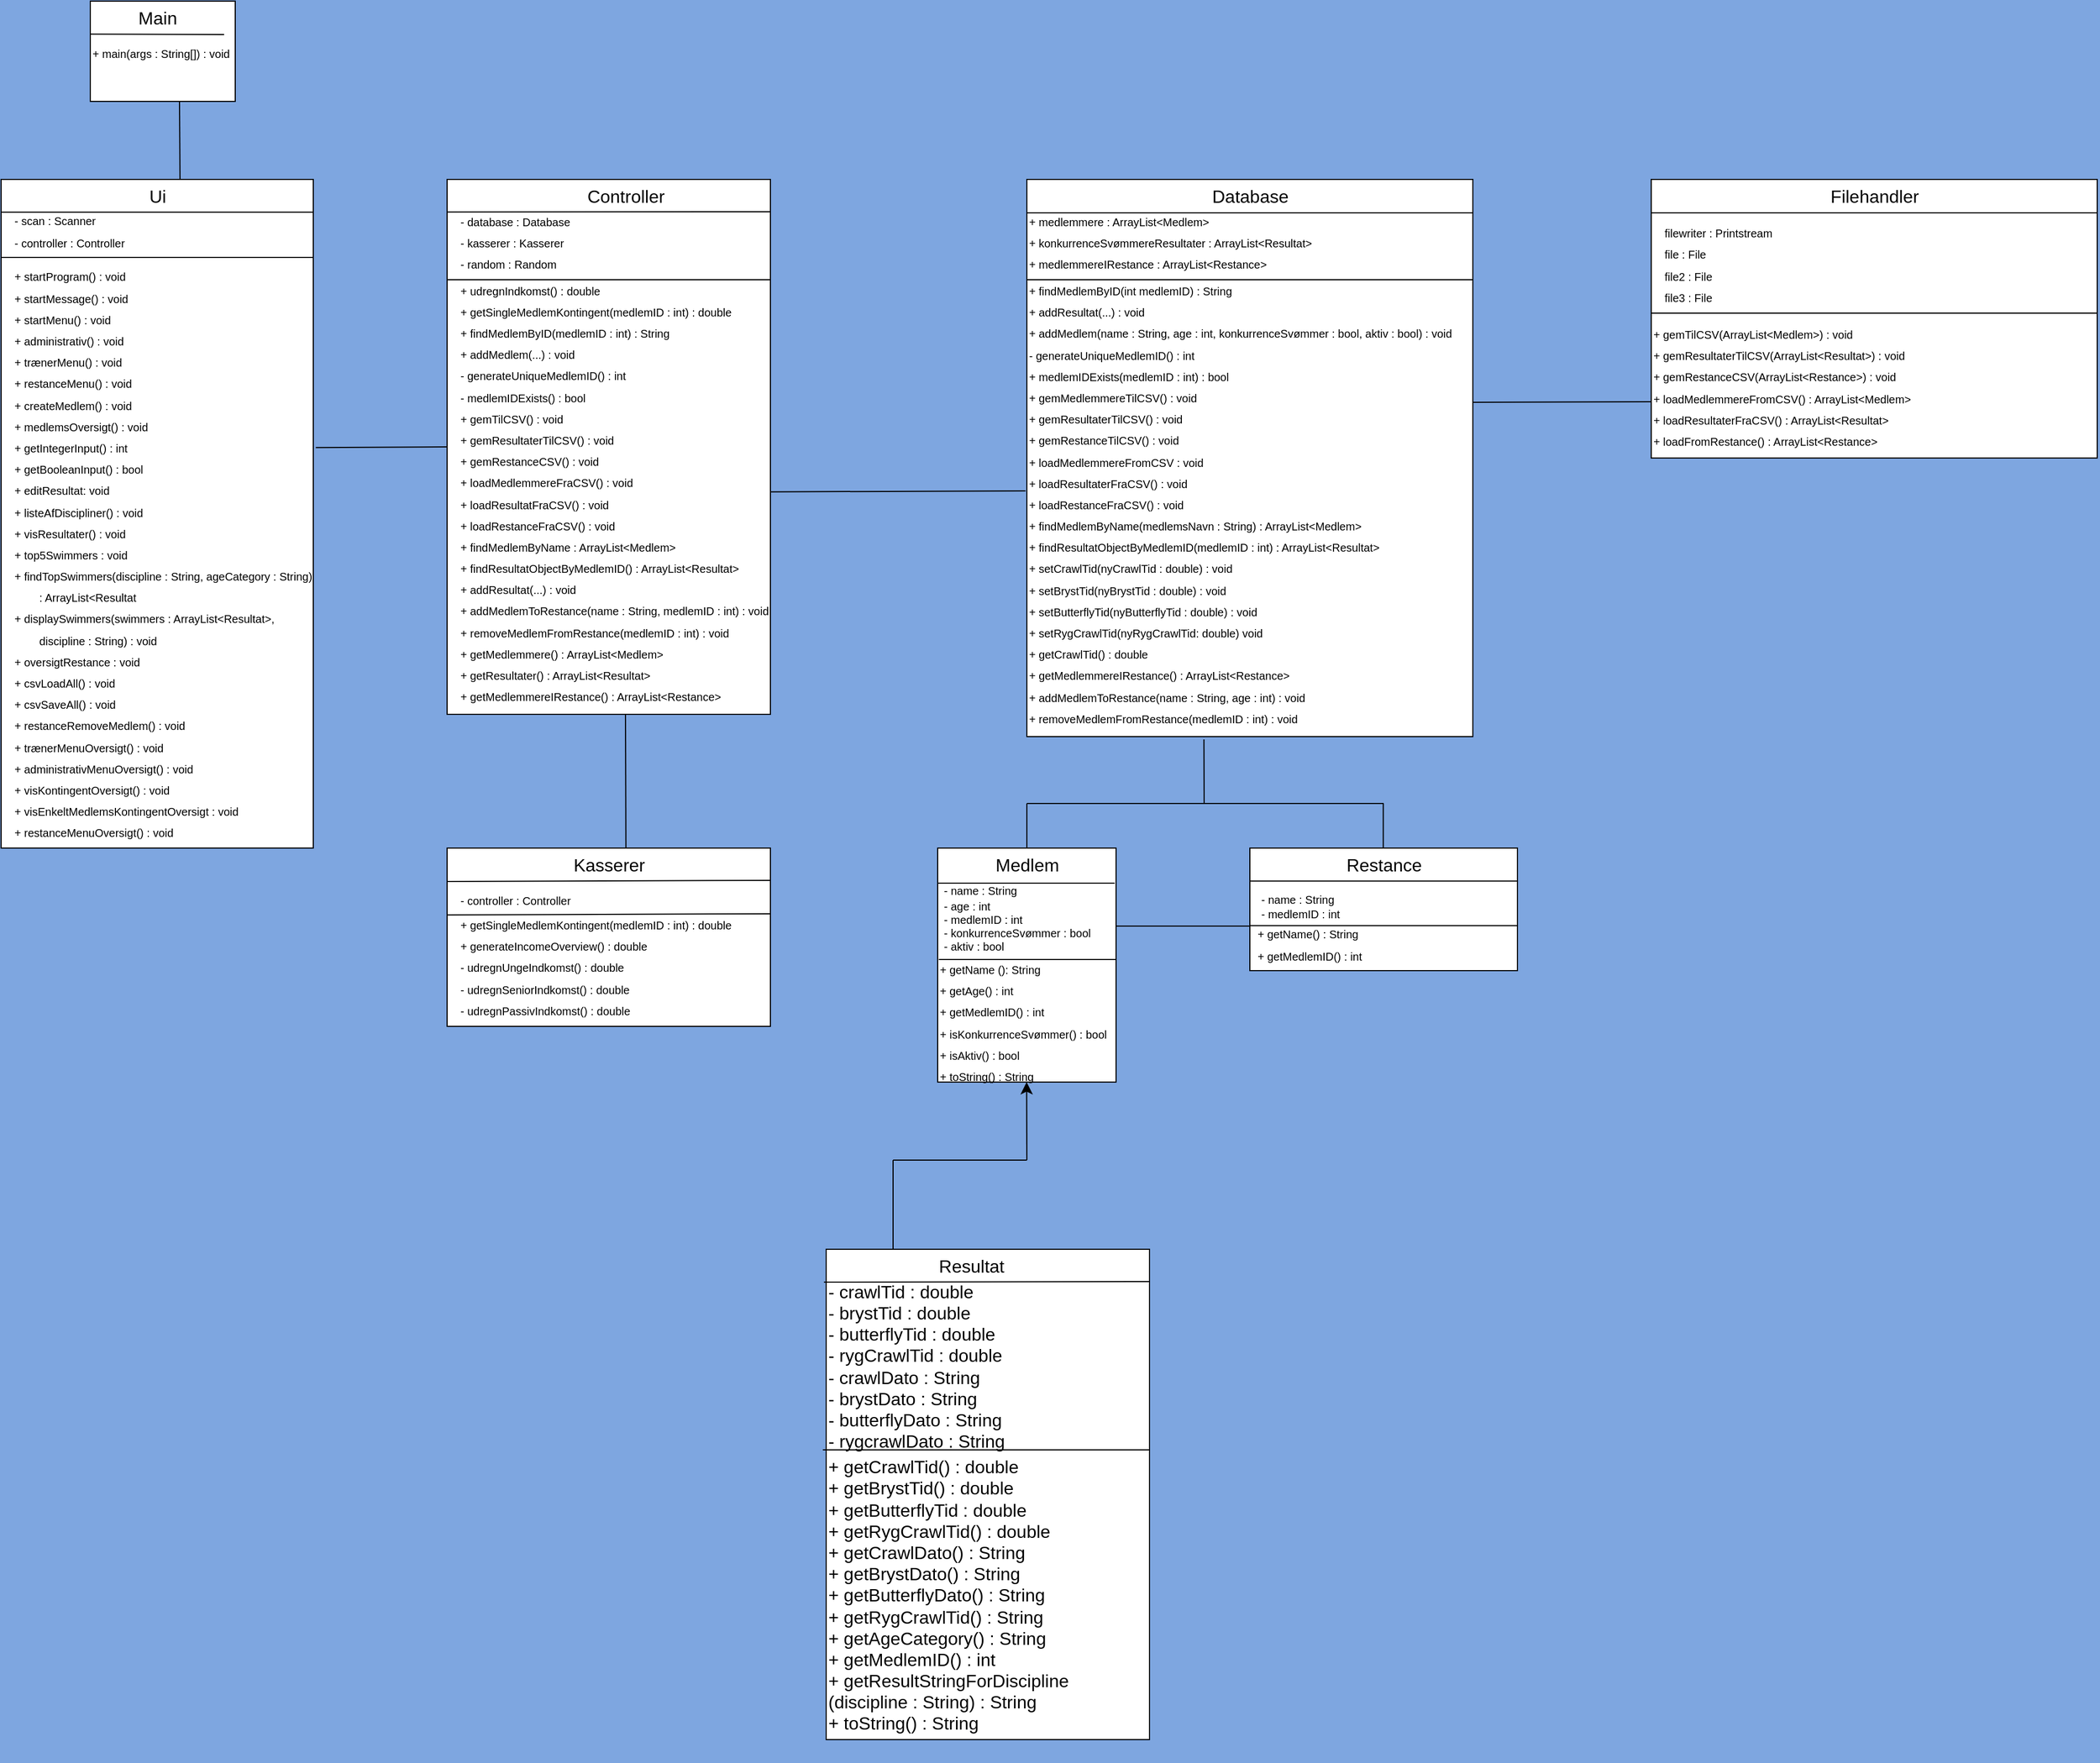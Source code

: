 <mxfile version="22.1.6" type="device">
  <diagram name="Side-1" id="_kynnS5xHy-yXZrAG_Ny">
    <mxGraphModel dx="3585" dy="2405" grid="0" gridSize="10" guides="1" tooltips="1" connect="1" arrows="1" fold="1" page="0" pageScale="1" pageWidth="827" pageHeight="1169" background="#7EA6E0" math="0" shadow="0">
      <root>
        <mxCell id="0" />
        <mxCell id="1" parent="0" />
        <mxCell id="GoVWbZMdBhOil8Ci3U0w-1" value="" style="rounded=0;whiteSpace=wrap;html=1;fontSize=16;" vertex="1" parent="1">
          <mxGeometry y="200" width="160" height="210" as="geometry" />
        </mxCell>
        <mxCell id="GoVWbZMdBhOil8Ci3U0w-2" value="Medlem" style="text;html=1;align=center;verticalAlign=middle;resizable=0;points=[];autosize=1;strokeColor=none;fillColor=none;fontSize=16;" vertex="1" parent="1">
          <mxGeometry x="40" y="200" width="80" height="30" as="geometry" />
        </mxCell>
        <mxCell id="GoVWbZMdBhOil8Ci3U0w-3" value="" style="endArrow=none;html=1;rounded=0;fontSize=12;startSize=8;endSize=8;curved=1;exitX=0;exitY=0.15;exitDx=0;exitDy=0;exitPerimeter=0;entryX=0.992;entryY=0.15;entryDx=0;entryDy=0;entryPerimeter=0;" edge="1" parent="1" source="GoVWbZMdBhOil8Ci3U0w-1" target="GoVWbZMdBhOil8Ci3U0w-1">
          <mxGeometry width="50" height="50" relative="1" as="geometry">
            <mxPoint x="120" y="230" as="sourcePoint" />
            <mxPoint x="170" y="180" as="targetPoint" />
          </mxGeometry>
        </mxCell>
        <mxCell id="GoVWbZMdBhOil8Ci3U0w-4" value="&lt;div style=&quot;text-align: left;&quot;&gt;&lt;span style=&quot;font-size: 10px; background-color: initial;&quot;&gt;- name : String&lt;/span&gt;&lt;/div&gt;&lt;font style=&quot;font-size: 10px;&quot;&gt;&lt;div style=&quot;text-align: left;&quot;&gt;&lt;span style=&quot;background-color: initial;&quot;&gt;- age : int&lt;/span&gt;&lt;/div&gt;&lt;div style=&quot;text-align: left;&quot;&gt;&lt;span style=&quot;background-color: initial;&quot;&gt;- medlemID : int&lt;/span&gt;&lt;/div&gt;&lt;div style=&quot;text-align: left;&quot;&gt;&lt;span style=&quot;background-color: initial;&quot;&gt;- konkurrenceSvømmer : bool&lt;/span&gt;&lt;/div&gt;&lt;div style=&quot;text-align: left;&quot;&gt;&lt;span style=&quot;background-color: initial;&quot;&gt;- aktiv : bool&lt;/span&gt;&lt;/div&gt;&lt;br&gt;&lt;/font&gt;" style="text;html=1;align=center;verticalAlign=middle;resizable=0;points=[];autosize=1;strokeColor=none;fillColor=none;fontSize=16;" vertex="1" parent="1">
          <mxGeometry x="-9" y="220" width="160" height="100" as="geometry" />
        </mxCell>
        <mxCell id="GoVWbZMdBhOil8Ci3U0w-10" value="" style="endArrow=none;html=1;rounded=0;fontSize=12;startSize=8;endSize=8;curved=1;exitX=0;exitY=0.15;exitDx=0;exitDy=0;exitPerimeter=0;entryX=0.992;entryY=0.15;entryDx=0;entryDy=0;entryPerimeter=0;" edge="1" parent="1">
          <mxGeometry width="50" height="50" relative="1" as="geometry">
            <mxPoint x="1" y="300.0" as="sourcePoint" />
            <mxPoint x="160" y="300.0" as="targetPoint" />
          </mxGeometry>
        </mxCell>
        <mxCell id="GoVWbZMdBhOil8Ci3U0w-12" value="&lt;font style=&quot;font-size: 10px;&quot;&gt;+ getName (): String&lt;br&gt;+ getAge() : int&lt;br&gt;+ getMedlemID() : int&lt;br&gt;+ isKonkurrenceSvømmer() : bool&lt;br&gt;+ isAktiv() : bool&lt;br&gt;+ toString() : String&lt;br&gt;&lt;/font&gt;" style="text;html=1;align=left;verticalAlign=middle;resizable=0;points=[];autosize=1;strokeColor=none;fillColor=none;fontSize=16;" vertex="1" parent="1">
          <mxGeometry y="290" width="170" height="130" as="geometry" />
        </mxCell>
        <mxCell id="GoVWbZMdBhOil8Ci3U0w-13" value="" style="endArrow=classic;html=1;rounded=0;fontSize=12;startSize=8;endSize=8;curved=1;entryX=0.468;entryY=0.986;entryDx=0;entryDy=0;entryPerimeter=0;" edge="1" parent="1">
          <mxGeometry width="50" height="50" relative="1" as="geometry">
            <mxPoint x="80" y="480" as="sourcePoint" />
            <mxPoint x="79.78" y="410.0" as="targetPoint" />
          </mxGeometry>
        </mxCell>
        <mxCell id="GoVWbZMdBhOil8Ci3U0w-14" value="" style="endArrow=none;html=1;rounded=0;fontSize=12;startSize=8;endSize=8;curved=1;" edge="1" parent="1">
          <mxGeometry width="50" height="50" relative="1" as="geometry">
            <mxPoint x="-40" y="480" as="sourcePoint" />
            <mxPoint x="80" y="480" as="targetPoint" />
          </mxGeometry>
        </mxCell>
        <mxCell id="GoVWbZMdBhOil8Ci3U0w-15" value="" style="endArrow=none;html=1;rounded=0;fontSize=12;startSize=8;endSize=8;curved=1;" edge="1" parent="1">
          <mxGeometry width="50" height="50" relative="1" as="geometry">
            <mxPoint x="-40" y="480" as="sourcePoint" />
            <mxPoint x="-40" y="560" as="targetPoint" />
          </mxGeometry>
        </mxCell>
        <mxCell id="GoVWbZMdBhOil8Ci3U0w-16" value="" style="whiteSpace=wrap;html=1;fontSize=16;" vertex="1" parent="1">
          <mxGeometry x="-100" y="560" width="290" height="440" as="geometry" />
        </mxCell>
        <mxCell id="GoVWbZMdBhOil8Ci3U0w-17" value="Resultat" style="text;html=1;align=center;verticalAlign=middle;resizable=0;points=[];autosize=1;strokeColor=none;fillColor=none;fontSize=16;" vertex="1" parent="1">
          <mxGeometry x="-10" y="560" width="80" height="30" as="geometry" />
        </mxCell>
        <mxCell id="GoVWbZMdBhOil8Ci3U0w-19" value="- crawlTid : double&lt;br&gt;- brystTid : double&lt;br&gt;- butterflyTid : double&lt;br&gt;- rygCrawlTid : double&lt;br&gt;- crawlDato : String&lt;br&gt;- brystDato : String&lt;br&gt;- butterflyDato : String&lt;br&gt;- rygcrawlDato : String" style="text;html=1;align=left;verticalAlign=middle;resizable=0;points=[];autosize=1;strokeColor=none;fillColor=none;fontSize=16;" vertex="1" parent="1">
          <mxGeometry x="-100" y="580" width="180" height="170" as="geometry" />
        </mxCell>
        <mxCell id="GoVWbZMdBhOil8Ci3U0w-21" value="" style="endArrow=none;html=1;rounded=0;fontSize=12;startSize=8;endSize=8;curved=1;exitX=-0.009;exitY=0.086;exitDx=0;exitDy=0;exitPerimeter=0;entryX=0.999;entryY=0.409;entryDx=0;entryDy=0;entryPerimeter=0;" edge="1" parent="1" target="GoVWbZMdBhOil8Ci3U0w-16">
          <mxGeometry width="50" height="50" relative="1" as="geometry">
            <mxPoint x="-103" y="740" as="sourcePoint" />
            <mxPoint x="190" y="740" as="targetPoint" />
          </mxGeometry>
        </mxCell>
        <mxCell id="GoVWbZMdBhOil8Ci3U0w-22" value="+ getCrawlTid() : double&lt;br&gt;+ getBrystTid() : double&lt;br&gt;+ getButterflyTid : double&lt;br&gt;+ getRygCrawlTid() : double&lt;br&gt;+ getCrawlDato() : String&lt;br&gt;+ getBrystDato() : String&lt;br&gt;+ getButterflyDato() : String&lt;br&gt;+ getRygCrawlTid() : String&lt;br&gt;+ getAgeCategory() : String&lt;br&gt;+ getMedlemID() : int&lt;br&gt;+ getResultStringForDiscipline&lt;br&gt;(discipline : String) : String&lt;br&gt;+ toString() : String&lt;br&gt;&amp;nbsp;" style="text;html=1;align=left;verticalAlign=middle;resizable=0;points=[];autosize=1;strokeColor=none;fillColor=none;fontSize=16;" vertex="1" parent="1">
          <mxGeometry x="-100" y="740" width="240" height="280" as="geometry" />
        </mxCell>
        <mxCell id="GoVWbZMdBhOil8Ci3U0w-23" value="" style="rounded=0;whiteSpace=wrap;html=1;fontSize=16;" vertex="1" parent="1">
          <mxGeometry x="280" y="200" width="240" height="110" as="geometry" />
        </mxCell>
        <mxCell id="GoVWbZMdBhOil8Ci3U0w-24" value="Restance" style="text;html=1;align=center;verticalAlign=middle;resizable=0;points=[];autosize=1;strokeColor=none;fillColor=none;fontSize=16;" vertex="1" parent="1">
          <mxGeometry x="355" y="200" width="90" height="30" as="geometry" />
        </mxCell>
        <mxCell id="GoVWbZMdBhOil8Ci3U0w-26" value="&lt;div style=&quot;text-align: left;&quot;&gt;&lt;span style=&quot;font-size: 10px; background-color: initial;&quot;&gt;- name : String&lt;/span&gt;&lt;/div&gt;&lt;font style=&quot;font-size: 10px;&quot;&gt;&lt;div style=&quot;text-align: left;&quot;&gt;&lt;span style=&quot;background-color: initial;&quot;&gt;- medlemID : int&lt;/span&gt;&lt;/div&gt;&lt;/font&gt;" style="text;html=1;align=center;verticalAlign=middle;resizable=0;points=[];autosize=1;strokeColor=none;fillColor=none;fontSize=16;" vertex="1" parent="1">
          <mxGeometry x="280" y="230" width="90" height="40" as="geometry" />
        </mxCell>
        <mxCell id="GoVWbZMdBhOil8Ci3U0w-29" value="&lt;span style=&quot;font-size: 10px;&quot;&gt;+ getName() : String&lt;br&gt;+ getMedlemID() : int&lt;br&gt;&lt;/span&gt;" style="text;html=1;align=left;verticalAlign=middle;resizable=0;points=[];autosize=1;strokeColor=none;fillColor=none;fontSize=16;" vertex="1" parent="1">
          <mxGeometry x="285" y="260" width="120" height="50" as="geometry" />
        </mxCell>
        <mxCell id="GoVWbZMdBhOil8Ci3U0w-31" value="" style="endArrow=none;html=1;rounded=0;fontSize=12;startSize=8;endSize=8;curved=1;" edge="1" parent="1">
          <mxGeometry width="50" height="50" relative="1" as="geometry">
            <mxPoint x="280" y="229.65" as="sourcePoint" />
            <mxPoint x="520" y="229.65" as="targetPoint" />
          </mxGeometry>
        </mxCell>
        <mxCell id="GoVWbZMdBhOil8Ci3U0w-32" value="" style="endArrow=none;html=1;rounded=0;fontSize=12;startSize=8;endSize=8;curved=1;" edge="1" parent="1">
          <mxGeometry width="50" height="50" relative="1" as="geometry">
            <mxPoint x="280" y="269.65" as="sourcePoint" />
            <mxPoint x="520" y="269.65" as="targetPoint" />
          </mxGeometry>
        </mxCell>
        <mxCell id="GoVWbZMdBhOil8Ci3U0w-33" value="" style="endArrow=none;html=1;rounded=0;fontSize=12;startSize=8;endSize=8;curved=1;" edge="1" parent="1">
          <mxGeometry width="50" height="50" relative="1" as="geometry">
            <mxPoint x="160" y="270" as="sourcePoint" />
            <mxPoint x="280" y="270" as="targetPoint" />
          </mxGeometry>
        </mxCell>
        <mxCell id="GoVWbZMdBhOil8Ci3U0w-34" value="" style="rounded=0;whiteSpace=wrap;html=1;fontSize=16;" vertex="1" parent="1">
          <mxGeometry x="80" y="-400" width="400" height="500" as="geometry" />
        </mxCell>
        <mxCell id="GoVWbZMdBhOil8Ci3U0w-35" value="Database" style="text;html=1;align=center;verticalAlign=middle;resizable=0;points=[];autosize=1;strokeColor=none;fillColor=none;fontSize=16;" vertex="1" parent="1">
          <mxGeometry x="235" y="-400" width="90" height="30" as="geometry" />
        </mxCell>
        <mxCell id="GoVWbZMdBhOil8Ci3U0w-37" value="" style="endArrow=none;html=1;rounded=0;fontSize=12;startSize=8;endSize=8;curved=1;" edge="1" parent="1">
          <mxGeometry width="50" height="50" relative="1" as="geometry">
            <mxPoint x="80" y="-370" as="sourcePoint" />
            <mxPoint x="480" y="-370" as="targetPoint" />
          </mxGeometry>
        </mxCell>
        <mxCell id="GoVWbZMdBhOil8Ci3U0w-38" value="&lt;span style=&quot;font-size: 10px;&quot;&gt;+ medlemmere : ArrayList&amp;lt;Medlem&amp;gt;&lt;br&gt;+ konkurrenceSvømmereResultater : ArrayList&amp;lt;Resultat&amp;gt;&lt;br&gt;+ medlemmereIRestance : ArrayList&amp;lt;Restance&amp;gt;&lt;br&gt;&lt;/span&gt;" style="text;html=1;align=left;verticalAlign=middle;resizable=0;points=[];autosize=1;strokeColor=none;fillColor=none;fontSize=16;" vertex="1" parent="1">
          <mxGeometry x="80" y="-380" width="280" height="70" as="geometry" />
        </mxCell>
        <mxCell id="GoVWbZMdBhOil8Ci3U0w-39" value="" style="endArrow=none;html=1;rounded=0;fontSize=12;startSize=8;endSize=8;curved=1;" edge="1" parent="1">
          <mxGeometry width="50" height="50" relative="1" as="geometry">
            <mxPoint x="80" y="-310" as="sourcePoint" />
            <mxPoint x="480" y="-310" as="targetPoint" />
          </mxGeometry>
        </mxCell>
        <mxCell id="GoVWbZMdBhOil8Ci3U0w-40" value="&lt;font style=&quot;font-size: 10px;&quot;&gt;+ findMedlemByID(int medlemID) : String&lt;br&gt;+ addResultat(...) : void&lt;br&gt;+ addMedlem(name : String, age : int, konkurrenceSvømmer : bool, aktiv : bool) : void&lt;br&gt;- generateUniqueMedlemID() : int&lt;br&gt;+ medlemIDExists(medlemID : int) : bool&lt;br&gt;+ gemMedlemmereTilCSV() : void&lt;br&gt;+ gemResultaterTilCSV() : void&lt;br&gt;+ gemRestanceTilCSV() : void&lt;br&gt;+ loadMedlemmereFromCSV : void&lt;br&gt;+ loadResultaterFraCSV() : void&lt;br&gt;+ loadRestanceFraCSV() : void&lt;br&gt;+ findMedlemByName(medlemsNavn : String) : ArrayList&amp;lt;Medlem&amp;gt;&lt;br&gt;+ findResultatObjectByMedlemID(medlemID : int) : ArrayList&amp;lt;Resultat&amp;gt;&lt;br&gt;+ setCrawlTid(nyCrawlTid : double) : void&lt;br&gt;+ setBrystTid(nyBrystTid : double) : void&lt;br&gt;+ setButterflyTid(nyButterflyTid : double) : void&lt;br&gt;+ setRygCrawlTid(nyRygCrawlTid: double) void&lt;br&gt;+ getCrawlTid() : double&lt;br&gt;+ getMedlemmereIRestance() : ArrayList&amp;lt;Restance&amp;gt;&lt;br&gt;+ addMedlemToRestance(name : String, age : int) : void&lt;br&gt;+ removeMedlemFromRestance(medlemID : int) : void&amp;nbsp;&lt;br&gt;&lt;/font&gt;" style="text;html=1;align=left;verticalAlign=middle;resizable=0;points=[];autosize=1;strokeColor=none;fillColor=none;fontSize=16;" vertex="1" parent="1">
          <mxGeometry x="80" y="-320" width="400" height="420" as="geometry" />
        </mxCell>
        <mxCell id="GoVWbZMdBhOil8Ci3U0w-42" value="" style="endArrow=none;html=1;rounded=0;fontSize=12;startSize=8;endSize=8;curved=1;" edge="1" parent="1">
          <mxGeometry width="50" height="50" relative="1" as="geometry">
            <mxPoint x="80" y="200" as="sourcePoint" />
            <mxPoint x="80" y="160" as="targetPoint" />
          </mxGeometry>
        </mxCell>
        <mxCell id="GoVWbZMdBhOil8Ci3U0w-43" value="" style="endArrow=none;html=1;rounded=0;fontSize=12;startSize=8;endSize=8;curved=1;" edge="1" parent="1">
          <mxGeometry width="50" height="50" relative="1" as="geometry">
            <mxPoint x="399.67" y="200" as="sourcePoint" />
            <mxPoint x="399.67" y="160" as="targetPoint" />
          </mxGeometry>
        </mxCell>
        <mxCell id="GoVWbZMdBhOil8Ci3U0w-44" value="" style="endArrow=none;html=1;rounded=0;fontSize=12;startSize=8;endSize=8;curved=1;" edge="1" parent="1">
          <mxGeometry width="50" height="50" relative="1" as="geometry">
            <mxPoint x="80" y="160" as="sourcePoint" />
            <mxPoint x="240" y="160" as="targetPoint" />
          </mxGeometry>
        </mxCell>
        <mxCell id="GoVWbZMdBhOil8Ci3U0w-45" value="" style="endArrow=none;html=1;rounded=0;fontSize=12;startSize=8;endSize=8;curved=1;entryX=0.397;entryY=1.006;entryDx=0;entryDy=0;entryPerimeter=0;" edge="1" parent="1" target="GoVWbZMdBhOil8Ci3U0w-40">
          <mxGeometry width="50" height="50" relative="1" as="geometry">
            <mxPoint x="239" y="160" as="sourcePoint" />
            <mxPoint x="270" y="90" as="targetPoint" />
          </mxGeometry>
        </mxCell>
        <mxCell id="GoVWbZMdBhOil8Ci3U0w-46" value="" style="endArrow=none;html=1;rounded=0;fontSize=12;startSize=8;endSize=8;curved=1;" edge="1" parent="1">
          <mxGeometry width="50" height="50" relative="1" as="geometry">
            <mxPoint x="240" y="160" as="sourcePoint" />
            <mxPoint x="400" y="160" as="targetPoint" />
          </mxGeometry>
        </mxCell>
        <mxCell id="GoVWbZMdBhOil8Ci3U0w-48" value="" style="endArrow=none;html=1;rounded=0;fontSize=12;startSize=8;endSize=8;curved=1;exitX=-0.009;exitY=0.086;exitDx=0;exitDy=0;exitPerimeter=0;" edge="1" parent="1">
          <mxGeometry width="50" height="50" relative="1" as="geometry">
            <mxPoint x="-102" y="589.49" as="sourcePoint" />
            <mxPoint x="190" y="589" as="targetPoint" />
          </mxGeometry>
        </mxCell>
        <mxCell id="GoVWbZMdBhOil8Ci3U0w-49" value="" style="rounded=0;whiteSpace=wrap;html=1;fontSize=16;" vertex="1" parent="1">
          <mxGeometry x="640" y="-400" width="400" height="250" as="geometry" />
        </mxCell>
        <mxCell id="GoVWbZMdBhOil8Ci3U0w-50" value="" style="endArrow=none;html=1;rounded=0;fontSize=12;startSize=8;endSize=8;curved=1;entryX=-0.002;entryY=0.612;entryDx=0;entryDy=0;entryPerimeter=0;" edge="1" parent="1" target="GoVWbZMdBhOil8Ci3U0w-57">
          <mxGeometry width="50" height="50" relative="1" as="geometry">
            <mxPoint x="480" y="-200" as="sourcePoint" />
            <mxPoint x="880" y="-200" as="targetPoint" />
          </mxGeometry>
        </mxCell>
        <mxCell id="GoVWbZMdBhOil8Ci3U0w-52" value="Filehandler" style="text;html=1;align=center;verticalAlign=middle;resizable=0;points=[];autosize=1;strokeColor=none;fillColor=none;fontSize=16;" vertex="1" parent="1">
          <mxGeometry x="790" y="-400" width="100" height="30" as="geometry" />
        </mxCell>
        <mxCell id="GoVWbZMdBhOil8Ci3U0w-54" value="" style="endArrow=none;html=1;rounded=0;fontSize=12;startSize=8;endSize=8;curved=1;" edge="1" parent="1">
          <mxGeometry width="50" height="50" relative="1" as="geometry">
            <mxPoint x="640" y="-370" as="sourcePoint" />
            <mxPoint x="1040" y="-370" as="targetPoint" />
          </mxGeometry>
        </mxCell>
        <mxCell id="GoVWbZMdBhOil8Ci3U0w-55" value="&lt;font style=&quot;font-size: 10px;&quot;&gt;filewriter : Printstream&lt;br&gt;file : File&lt;br&gt;file2 : File&lt;br&gt;file3 : File&lt;br&gt;&lt;/font&gt;" style="text;html=1;align=left;verticalAlign=middle;resizable=0;points=[];autosize=1;strokeColor=none;fillColor=none;fontSize=16;" vertex="1" parent="1">
          <mxGeometry x="650" y="-370" width="120" height="90" as="geometry" />
        </mxCell>
        <mxCell id="GoVWbZMdBhOil8Ci3U0w-56" value="" style="endArrow=none;html=1;rounded=0;fontSize=12;startSize=8;endSize=8;curved=1;" edge="1" parent="1">
          <mxGeometry width="50" height="50" relative="1" as="geometry">
            <mxPoint x="640" y="-280" as="sourcePoint" />
            <mxPoint x="1040" y="-280" as="targetPoint" />
          </mxGeometry>
        </mxCell>
        <mxCell id="GoVWbZMdBhOil8Ci3U0w-57" value="&lt;font style=&quot;font-size: 10px;&quot;&gt;+ gemTilCSV(ArrayList&amp;lt;Medlem&amp;gt;) : void&lt;br&gt;+ gemResultaterTilCSV(ArrayList&amp;lt;Resultat&amp;gt;) : void&lt;br&gt;+ gemRestanceCSV(ArrayList&amp;lt;Restance&amp;gt;) : void&lt;br&gt;+ loadMedlemmereFromCSV() : ArrayList&amp;lt;Medlem&amp;gt;&lt;br&gt;+ loadResultaterFraCSV() : ArrayList&amp;lt;Resultat&amp;gt;&lt;br&gt;+ loadFromRestance() : ArrayList&amp;lt;Restance&amp;gt;&lt;br&gt;&lt;/font&gt;" style="text;html=1;align=left;verticalAlign=middle;resizable=0;points=[];autosize=1;strokeColor=none;fillColor=none;fontSize=16;" vertex="1" parent="1">
          <mxGeometry x="640" y="-280" width="250" height="130" as="geometry" />
        </mxCell>
        <mxCell id="GoVWbZMdBhOil8Ci3U0w-58" value="" style="rounded=0;whiteSpace=wrap;html=1;fontSize=16;" vertex="1" parent="1">
          <mxGeometry x="-440" y="-400" width="290" height="480" as="geometry" />
        </mxCell>
        <mxCell id="GoVWbZMdBhOil8Ci3U0w-59" value="Controller" style="text;html=1;align=center;verticalAlign=middle;resizable=0;points=[];autosize=1;strokeColor=none;fillColor=none;fontSize=16;" vertex="1" parent="1">
          <mxGeometry x="-325" y="-400" width="90" height="30" as="geometry" />
        </mxCell>
        <mxCell id="GoVWbZMdBhOil8Ci3U0w-60" value="" style="endArrow=none;html=1;rounded=0;fontSize=12;startSize=8;endSize=8;curved=1;" edge="1" parent="1">
          <mxGeometry width="50" height="50" relative="1" as="geometry">
            <mxPoint x="-440" y="-370.77" as="sourcePoint" />
            <mxPoint x="-150" y="-371" as="targetPoint" />
          </mxGeometry>
        </mxCell>
        <mxCell id="GoVWbZMdBhOil8Ci3U0w-61" value="&lt;font style=&quot;font-size: 10px;&quot;&gt;- database : Database&lt;br&gt;- kasserer : Kasserer&lt;br&gt;- random : Random&lt;br&gt;&lt;/font&gt;" style="text;html=1;align=left;verticalAlign=middle;resizable=0;points=[];autosize=1;strokeColor=none;fillColor=none;fontSize=16;" vertex="1" parent="1">
          <mxGeometry x="-430" y="-380" width="120" height="70" as="geometry" />
        </mxCell>
        <mxCell id="GoVWbZMdBhOil8Ci3U0w-63" value="" style="endArrow=none;html=1;rounded=0;fontSize=12;startSize=8;endSize=8;curved=1;" edge="1" parent="1">
          <mxGeometry width="50" height="50" relative="1" as="geometry">
            <mxPoint x="-440" y="-310" as="sourcePoint" />
            <mxPoint x="-150" y="-310" as="targetPoint" />
          </mxGeometry>
        </mxCell>
        <mxCell id="GoVWbZMdBhOil8Ci3U0w-64" value="&lt;font style=&quot;font-size: 10px;&quot;&gt;+ udregnIndkomst() : double&lt;br&gt;+ getSingleMedlemKontingent(medlemID : int) : double&lt;br&gt;+ findMedlemByID(medlemID : int) : String&lt;br&gt;+ addMedlem(...) : void&lt;br&gt;- generateUniqueMedlemID() : int&lt;br&gt;- medlemIDExists() : bool&lt;br&gt;+ gemTilCSV() : void&lt;br&gt;+ gemResultaterTilCSV() : void&lt;br&gt;+ gemRestanceCSV() : void&lt;br&gt;+ loadMedlemmereFraCSV() : void&lt;br&gt;+ loadResultatFraCSV() : void&lt;br&gt;+ loadRestanceFraCSV() : void&lt;br&gt;+ findMedlemByName : ArrayList&amp;lt;Medlem&amp;gt;&lt;br&gt;+ findResultatObjectByMedlemID() : ArrayList&amp;lt;Resultat&amp;gt;&lt;br&gt;+ addResultat(...) : void&lt;br&gt;+ addMedlemToRestance(name : String, medlemID : int) : void&lt;br&gt;+ removeMedlemFromRestance(medlemID : int) : void&lt;br&gt;+ getMedlemmere() : ArrayList&amp;lt;Medlem&amp;gt;&lt;br&gt;+ getResultater() : ArrayList&amp;lt;Resultat&amp;gt;&lt;br&gt;+ getMedlemmereIRestance() : ArrayList&amp;lt;Restance&amp;gt;&lt;br&gt;&lt;/font&gt;" style="text;html=1;align=left;verticalAlign=middle;resizable=0;points=[];autosize=1;strokeColor=none;fillColor=none;fontSize=16;" vertex="1" parent="1">
          <mxGeometry x="-430" y="-320" width="300" height="400" as="geometry" />
        </mxCell>
        <mxCell id="GoVWbZMdBhOil8Ci3U0w-65" value="" style="endArrow=none;html=1;rounded=0;fontSize=12;startSize=8;endSize=8;curved=1;exitX=-0.003;exitY=0.475;exitDx=0;exitDy=0;exitPerimeter=0;entryX=0.999;entryY=0.584;entryDx=0;entryDy=0;entryPerimeter=0;" edge="1" parent="1" source="GoVWbZMdBhOil8Ci3U0w-40" target="GoVWbZMdBhOil8Ci3U0w-58">
          <mxGeometry width="50" height="50" relative="1" as="geometry">
            <mxPoint x="-230" y="-120" as="sourcePoint" />
            <mxPoint x="-60" y="-160" as="targetPoint" />
          </mxGeometry>
        </mxCell>
        <mxCell id="GoVWbZMdBhOil8Ci3U0w-66" value="" style="rounded=0;whiteSpace=wrap;html=1;fontSize=16;" vertex="1" parent="1">
          <mxGeometry x="-440" y="200" width="290" height="160" as="geometry" />
        </mxCell>
        <mxCell id="GoVWbZMdBhOil8Ci3U0w-67" value="Kasserer" style="text;html=1;align=center;verticalAlign=middle;resizable=0;points=[];autosize=1;strokeColor=none;fillColor=none;fontSize=16;" vertex="1" parent="1">
          <mxGeometry x="-340" y="200" width="90" height="30" as="geometry" />
        </mxCell>
        <mxCell id="GoVWbZMdBhOil8Ci3U0w-68" value="&lt;font size=&quot;1&quot;&gt;- controller : Controller&lt;/font&gt;" style="text;html=1;align=left;verticalAlign=middle;resizable=0;points=[];autosize=1;strokeColor=none;fillColor=none;fontSize=16;" vertex="1" parent="1">
          <mxGeometry x="-430" y="230" width="120" height="30" as="geometry" />
        </mxCell>
        <mxCell id="GoVWbZMdBhOil8Ci3U0w-69" value="&lt;font size=&quot;1&quot;&gt;+ getSingleMedlemKontingent(medlemID : int) : double&lt;br&gt;+ generateIncomeOverview() : double&lt;br&gt;- udregnUngeIndkomst() : double&lt;br&gt;- udregnSeniorIndkomst() : double&lt;br&gt;- udregnPassivIndkomst() : double&lt;br&gt;&lt;br&gt;&lt;/font&gt;" style="text;html=1;align=left;verticalAlign=middle;resizable=0;points=[];autosize=1;strokeColor=none;fillColor=none;fontSize=16;" vertex="1" parent="1">
          <mxGeometry x="-430" y="250" width="270" height="130" as="geometry" />
        </mxCell>
        <mxCell id="GoVWbZMdBhOil8Ci3U0w-70" value="" style="endArrow=none;html=1;rounded=0;fontSize=12;startSize=8;endSize=8;curved=1;" edge="1" parent="1">
          <mxGeometry width="50" height="50" relative="1" as="geometry">
            <mxPoint x="-440" y="260" as="sourcePoint" />
            <mxPoint x="-150" y="258.95" as="targetPoint" />
          </mxGeometry>
        </mxCell>
        <mxCell id="GoVWbZMdBhOil8Ci3U0w-71" value="" style="endArrow=none;html=1;rounded=0;fontSize=12;startSize=8;endSize=8;curved=1;" edge="1" parent="1">
          <mxGeometry width="50" height="50" relative="1" as="geometry">
            <mxPoint x="-440" y="230" as="sourcePoint" />
            <mxPoint x="-150" y="228.95" as="targetPoint" />
          </mxGeometry>
        </mxCell>
        <mxCell id="GoVWbZMdBhOil8Ci3U0w-72" value="" style="endArrow=none;html=1;rounded=0;fontSize=12;startSize=8;endSize=8;curved=1;exitX=0.671;exitY=0.008;exitDx=0;exitDy=0;exitPerimeter=0;entryX=0.5;entryY=0.999;entryDx=0;entryDy=0;entryPerimeter=0;" edge="1" parent="1" source="GoVWbZMdBhOil8Ci3U0w-67" target="GoVWbZMdBhOil8Ci3U0w-64">
          <mxGeometry width="50" height="50" relative="1" as="geometry">
            <mxPoint x="-230" y="320" as="sourcePoint" />
            <mxPoint x="-293" y="80" as="targetPoint" />
          </mxGeometry>
        </mxCell>
        <mxCell id="GoVWbZMdBhOil8Ci3U0w-73" value="" style="rounded=0;whiteSpace=wrap;html=1;fontSize=16;" vertex="1" parent="1">
          <mxGeometry x="-840" y="-400" width="280" height="600" as="geometry" />
        </mxCell>
        <mxCell id="GoVWbZMdBhOil8Ci3U0w-74" value="Ui" style="text;html=1;align=center;verticalAlign=middle;resizable=0;points=[];autosize=1;strokeColor=none;fillColor=none;fontSize=16;" vertex="1" parent="1">
          <mxGeometry x="-720" y="-400" width="40" height="30" as="geometry" />
        </mxCell>
        <mxCell id="GoVWbZMdBhOil8Ci3U0w-77" value="" style="endArrow=none;html=1;rounded=0;fontSize=12;startSize=8;endSize=8;curved=1;" edge="1" parent="1">
          <mxGeometry width="50" height="50" relative="1" as="geometry">
            <mxPoint x="-840" y="-370.57" as="sourcePoint" />
            <mxPoint x="-560" y="-370.57" as="targetPoint" />
          </mxGeometry>
        </mxCell>
        <mxCell id="GoVWbZMdBhOil8Ci3U0w-79" value="&lt;font size=&quot;1&quot;&gt;- scan : Scanner&lt;br&gt;- controller : Controller&lt;br&gt;&lt;/font&gt;" style="text;html=1;align=left;verticalAlign=middle;resizable=0;points=[];autosize=1;strokeColor=none;fillColor=none;fontSize=16;" vertex="1" parent="1">
          <mxGeometry x="-830" y="-380" width="120" height="50" as="geometry" />
        </mxCell>
        <mxCell id="GoVWbZMdBhOil8Ci3U0w-81" value="" style="endArrow=none;html=1;rounded=0;fontSize=12;startSize=8;endSize=8;curved=1;" edge="1" parent="1">
          <mxGeometry width="50" height="50" relative="1" as="geometry">
            <mxPoint x="-840" y="-330" as="sourcePoint" />
            <mxPoint x="-560" y="-330" as="targetPoint" />
          </mxGeometry>
        </mxCell>
        <mxCell id="GoVWbZMdBhOil8Ci3U0w-82" value="&lt;span style=&quot;font-size: 10px;&quot;&gt;+ startProgram() : void&lt;br&gt;+ startMessage() : void&lt;br&gt;+ startMenu() : void&lt;br&gt;+ administrativ() : void&lt;br&gt;+ trænerMenu() : void&lt;br&gt;+ restanceMenu() : void&lt;br&gt;+ createMedlem() : void&lt;br&gt;+ medlemsOversigt() : void&lt;br&gt;+ getIntegerInput() : int&lt;br&gt;+ getBooleanInput() : bool&lt;br&gt;+ editResultat: void&lt;br&gt;+ listeAfDiscipliner() : void&lt;br&gt;+ visResultater() : void&lt;br&gt;+ top5Swimmers : void&lt;br&gt;+ findTopSwimmers(discipline : String, ageCategory : String)&lt;br&gt;&lt;span style=&quot;white-space: pre;&quot;&gt;&#x9;&lt;/span&gt;: ArrayList&amp;lt;Resultat&lt;br&gt;+ displaySwimmers(swimmers : ArrayList&amp;lt;Resultat&amp;gt;, &lt;br&gt;&lt;span style=&quot;white-space: pre;&quot;&gt;&#x9;&lt;/span&gt;discipline : String) : void&lt;br&gt;+ oversigtRestance : void&lt;br&gt;+ csvLoadAll() : void&lt;br&gt;+ csvSaveAll() : void&lt;br&gt;+ restanceRemoveMedlem() : void&lt;br&gt;+ trænerMenuOversigt() : void&lt;br&gt;+ administrativMenuOversigt() : void&lt;br&gt;+ visKontingentOversigt() : void&lt;br&gt;+ visEnkeltMedlemsKontingentOversigt : void&lt;br&gt;+ restanceMenuOversigt() : void&lt;br&gt;&lt;/span&gt;" style="text;html=1;align=left;verticalAlign=middle;resizable=0;points=[];autosize=1;strokeColor=none;fillColor=none;fontSize=16;labelBackgroundColor=default;" vertex="1" parent="1">
          <mxGeometry x="-830" y="-330" width="290" height="530" as="geometry" />
        </mxCell>
        <mxCell id="GoVWbZMdBhOil8Ci3U0w-83" value="" style="endArrow=none;html=1;rounded=0;fontSize=12;startSize=8;endSize=8;curved=1;exitX=1.008;exitY=0.401;exitDx=0;exitDy=0;exitPerimeter=0;entryX=0;entryY=0.5;entryDx=0;entryDy=0;" edge="1" parent="1" source="GoVWbZMdBhOil8Ci3U0w-73" target="GoVWbZMdBhOil8Ci3U0w-58">
          <mxGeometry width="50" height="50" relative="1" as="geometry">
            <mxPoint x="-510" y="-170" as="sourcePoint" />
            <mxPoint x="-420" y="-250" as="targetPoint" />
          </mxGeometry>
        </mxCell>
        <mxCell id="GoVWbZMdBhOil8Ci3U0w-85" value="" style="rounded=0;whiteSpace=wrap;html=1;fontSize=16;" vertex="1" parent="1">
          <mxGeometry x="-760" y="-560" width="130" height="90" as="geometry" />
        </mxCell>
        <mxCell id="GoVWbZMdBhOil8Ci3U0w-86" value="Main" style="text;html=1;align=center;verticalAlign=middle;resizable=0;points=[];autosize=1;strokeColor=none;fillColor=none;fontSize=16;" vertex="1" parent="1">
          <mxGeometry x="-730" y="-560" width="60" height="30" as="geometry" />
        </mxCell>
        <mxCell id="GoVWbZMdBhOil8Ci3U0w-87" value="" style="endArrow=none;html=1;rounded=0;fontSize=12;startSize=8;endSize=8;curved=1;exitX=0.01;exitY=0.22;exitDx=0;exitDy=0;exitPerimeter=0;entryX=1.007;entryY=0.224;entryDx=0;entryDy=0;entryPerimeter=0;" edge="1" parent="1">
          <mxGeometry width="50" height="50" relative="1" as="geometry">
            <mxPoint x="-759.64" y="-530.36" as="sourcePoint" />
            <mxPoint x="-640.0" y="-530.0" as="targetPoint" />
          </mxGeometry>
        </mxCell>
        <mxCell id="GoVWbZMdBhOil8Ci3U0w-88" value="&lt;font style=&quot;font-size: 10px;&quot;&gt;+ main(args : String[]) : void&lt;/font&gt;" style="text;html=1;align=left;verticalAlign=middle;resizable=0;points=[];autosize=1;strokeColor=none;fillColor=none;fontSize=16;" vertex="1" parent="1">
          <mxGeometry x="-760" y="-530" width="150" height="30" as="geometry" />
        </mxCell>
        <mxCell id="GoVWbZMdBhOil8Ci3U0w-89" value="" style="endArrow=none;html=1;rounded=0;fontSize=12;startSize=8;endSize=8;curved=1;exitX=1.011;exitY=-0.018;exitDx=0;exitDy=0;exitPerimeter=0;" edge="1" parent="1" source="GoVWbZMdBhOil8Ci3U0w-74">
          <mxGeometry width="50" height="50" relative="1" as="geometry">
            <mxPoint x="-650" y="-450" as="sourcePoint" />
            <mxPoint x="-680" y="-470" as="targetPoint" />
          </mxGeometry>
        </mxCell>
      </root>
    </mxGraphModel>
  </diagram>
</mxfile>
